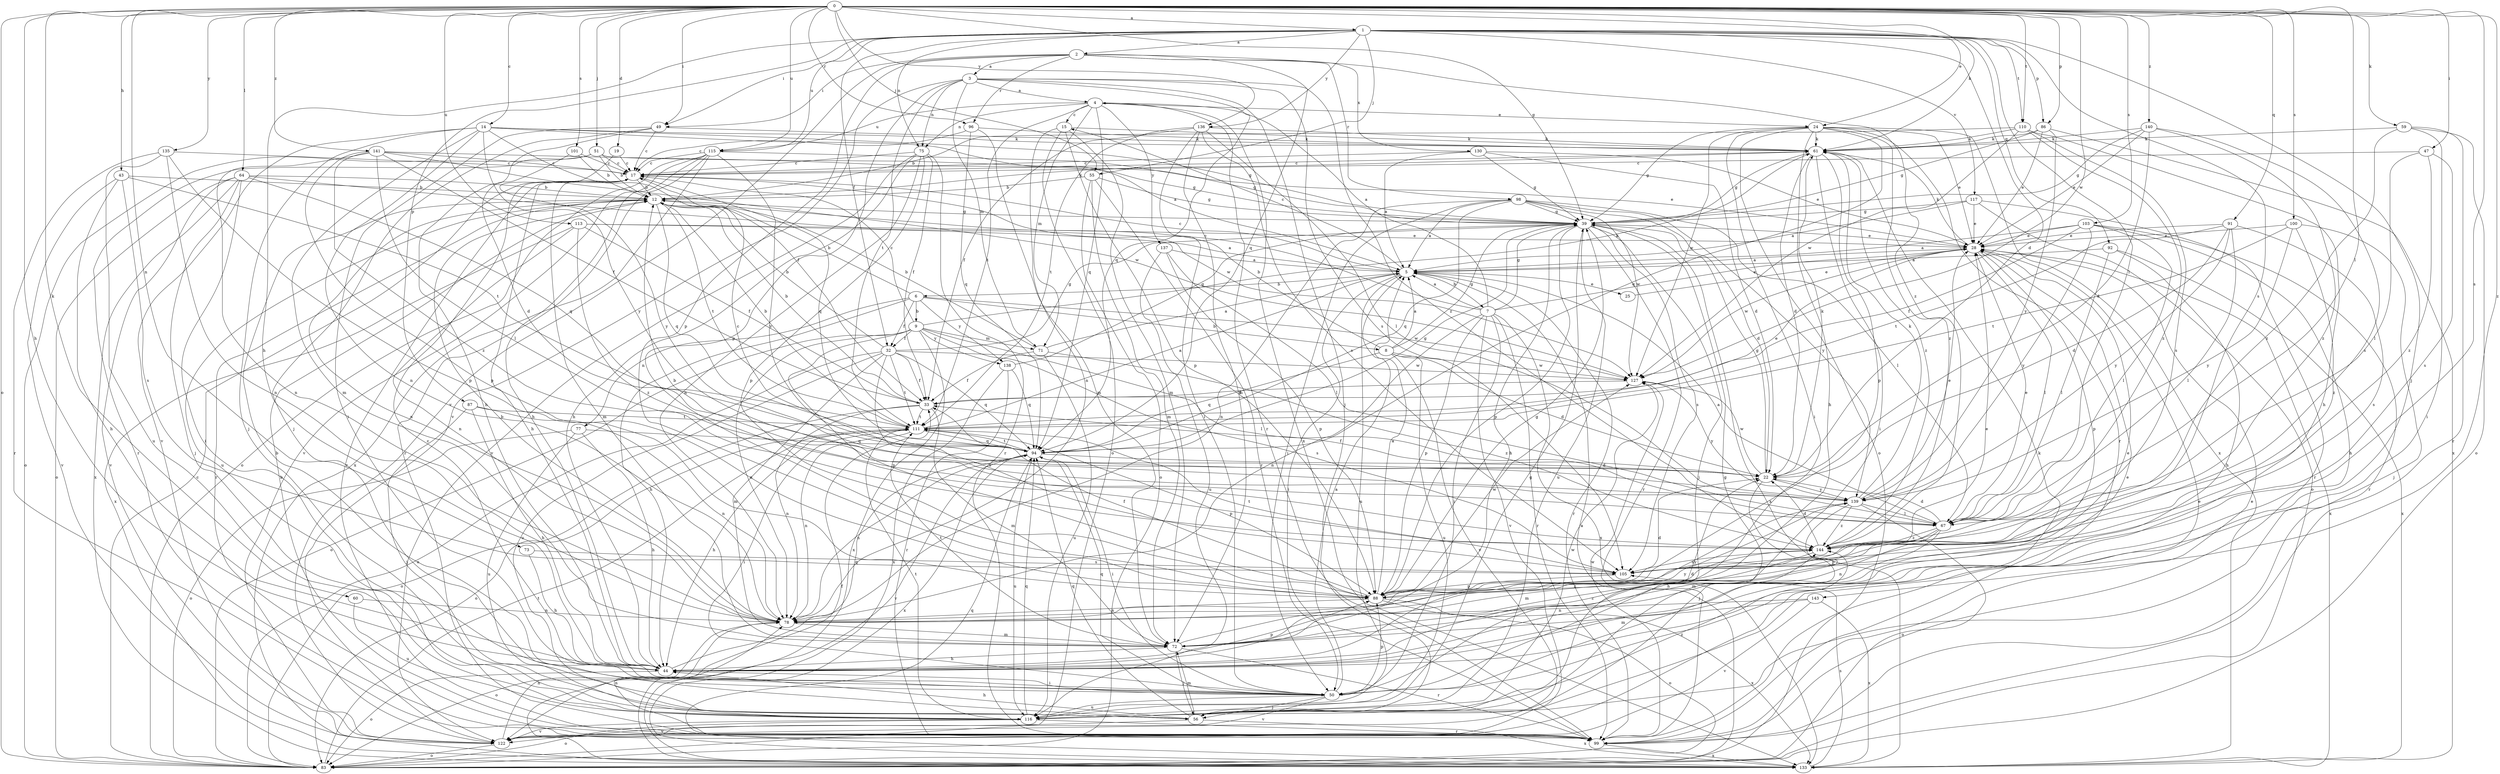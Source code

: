 strict digraph  {
0;
1;
2;
3;
4;
5;
6;
7;
8;
9;
12;
14;
15;
17;
19;
22;
24;
25;
28;
32;
33;
39;
43;
44;
47;
49;
50;
51;
55;
56;
59;
60;
61;
64;
67;
71;
72;
73;
75;
77;
78;
83;
86;
87;
88;
91;
92;
94;
96;
98;
99;
100;
101;
103;
105;
110;
111;
113;
115;
116;
117;
122;
127;
130;
133;
135;
136;
137;
138;
139;
140;
141;
143;
144;
0 -> 1  [label=a];
0 -> 14  [label=c];
0 -> 19  [label=d];
0 -> 24  [label=e];
0 -> 39  [label=g];
0 -> 43  [label=h];
0 -> 44  [label=h];
0 -> 47  [label=i];
0 -> 49  [label=i];
0 -> 51  [label=j];
0 -> 55  [label=j];
0 -> 59  [label=k];
0 -> 60  [label=k];
0 -> 61  [label=k];
0 -> 64  [label=l];
0 -> 67  [label=l];
0 -> 73  [label=n];
0 -> 83  [label=o];
0 -> 86  [label=p];
0 -> 91  [label=q];
0 -> 96  [label=r];
0 -> 100  [label=s];
0 -> 101  [label=s];
0 -> 103  [label=s];
0 -> 105  [label=s];
0 -> 110  [label=t];
0 -> 113  [label=u];
0 -> 115  [label=u];
0 -> 127  [label=w];
0 -> 135  [label=y];
0 -> 136  [label=y];
0 -> 140  [label=z];
0 -> 141  [label=z];
0 -> 143  [label=z];
1 -> 2  [label=a];
1 -> 22  [label=d];
1 -> 32  [label=f];
1 -> 44  [label=h];
1 -> 49  [label=i];
1 -> 55  [label=j];
1 -> 56  [label=j];
1 -> 67  [label=l];
1 -> 75  [label=n];
1 -> 86  [label=p];
1 -> 87  [label=p];
1 -> 92  [label=q];
1 -> 105  [label=s];
1 -> 110  [label=t];
1 -> 115  [label=u];
1 -> 117  [label=v];
1 -> 136  [label=y];
2 -> 3  [label=a];
2 -> 49  [label=i];
2 -> 88  [label=p];
2 -> 94  [label=q];
2 -> 96  [label=r];
2 -> 98  [label=r];
2 -> 122  [label=v];
2 -> 130  [label=x];
2 -> 144  [label=z];
3 -> 4  [label=a];
3 -> 56  [label=j];
3 -> 71  [label=m];
3 -> 75  [label=n];
3 -> 88  [label=p];
3 -> 94  [label=q];
3 -> 105  [label=s];
3 -> 111  [label=t];
3 -> 122  [label=v];
3 -> 144  [label=z];
4 -> 15  [label=c];
4 -> 24  [label=e];
4 -> 71  [label=m];
4 -> 75  [label=n];
4 -> 94  [label=q];
4 -> 99  [label=r];
4 -> 111  [label=t];
4 -> 115  [label=u];
4 -> 133  [label=x];
4 -> 137  [label=y];
5 -> 6  [label=b];
5 -> 7  [label=b];
5 -> 15  [label=c];
5 -> 17  [label=c];
5 -> 25  [label=e];
5 -> 50  [label=i];
5 -> 99  [label=r];
5 -> 116  [label=u];
6 -> 8  [label=b];
6 -> 9  [label=b];
6 -> 12  [label=b];
6 -> 32  [label=f];
6 -> 44  [label=h];
6 -> 77  [label=n];
6 -> 127  [label=w];
6 -> 138  [label=y];
7 -> 4  [label=a];
7 -> 5  [label=a];
7 -> 17  [label=c];
7 -> 28  [label=e];
7 -> 39  [label=g];
7 -> 50  [label=i];
7 -> 78  [label=n];
7 -> 88  [label=p];
7 -> 99  [label=r];
7 -> 122  [label=v];
7 -> 133  [label=x];
8 -> 5  [label=a];
8 -> 12  [label=b];
8 -> 22  [label=d];
8 -> 39  [label=g];
8 -> 94  [label=q];
8 -> 116  [label=u];
8 -> 122  [label=v];
8 -> 127  [label=w];
9 -> 17  [label=c];
9 -> 32  [label=f];
9 -> 61  [label=k];
9 -> 67  [label=l];
9 -> 71  [label=m];
9 -> 78  [label=n];
9 -> 83  [label=o];
9 -> 88  [label=p];
9 -> 105  [label=s];
9 -> 133  [label=x];
9 -> 138  [label=y];
12 -> 39  [label=g];
12 -> 61  [label=k];
12 -> 78  [label=n];
12 -> 94  [label=q];
12 -> 99  [label=r];
12 -> 111  [label=t];
12 -> 116  [label=u];
14 -> 5  [label=a];
14 -> 33  [label=f];
14 -> 39  [label=g];
14 -> 56  [label=j];
14 -> 61  [label=k];
14 -> 72  [label=m];
14 -> 78  [label=n];
14 -> 122  [label=v];
14 -> 139  [label=y];
15 -> 61  [label=k];
15 -> 72  [label=m];
15 -> 78  [label=n];
15 -> 83  [label=o];
15 -> 88  [label=p];
17 -> 12  [label=b];
17 -> 44  [label=h];
17 -> 72  [label=m];
17 -> 94  [label=q];
17 -> 99  [label=r];
19 -> 17  [label=c];
19 -> 139  [label=y];
22 -> 17  [label=c];
22 -> 33  [label=f];
22 -> 39  [label=g];
22 -> 56  [label=j];
22 -> 61  [label=k];
22 -> 127  [label=w];
22 -> 139  [label=y];
24 -> 28  [label=e];
24 -> 39  [label=g];
24 -> 44  [label=h];
24 -> 50  [label=i];
24 -> 61  [label=k];
24 -> 83  [label=o];
24 -> 94  [label=q];
24 -> 99  [label=r];
24 -> 127  [label=w];
24 -> 133  [label=x];
24 -> 144  [label=z];
25 -> 28  [label=e];
28 -> 5  [label=a];
28 -> 61  [label=k];
28 -> 67  [label=l];
28 -> 88  [label=p];
28 -> 127  [label=w];
28 -> 133  [label=x];
32 -> 12  [label=b];
32 -> 33  [label=f];
32 -> 39  [label=g];
32 -> 72  [label=m];
32 -> 83  [label=o];
32 -> 94  [label=q];
32 -> 105  [label=s];
32 -> 111  [label=t];
32 -> 116  [label=u];
32 -> 127  [label=w];
33 -> 12  [label=b];
33 -> 72  [label=m];
33 -> 78  [label=n];
33 -> 83  [label=o];
33 -> 111  [label=t];
39 -> 28  [label=e];
39 -> 44  [label=h];
39 -> 56  [label=j];
39 -> 88  [label=p];
39 -> 99  [label=r];
39 -> 105  [label=s];
39 -> 116  [label=u];
39 -> 133  [label=x];
43 -> 12  [label=b];
43 -> 44  [label=h];
43 -> 105  [label=s];
43 -> 111  [label=t];
43 -> 122  [label=v];
44 -> 22  [label=d];
44 -> 50  [label=i];
44 -> 83  [label=o];
44 -> 88  [label=p];
44 -> 94  [label=q];
47 -> 17  [label=c];
47 -> 67  [label=l];
47 -> 105  [label=s];
47 -> 144  [label=z];
49 -> 17  [label=c];
49 -> 44  [label=h];
49 -> 50  [label=i];
49 -> 56  [label=j];
49 -> 61  [label=k];
50 -> 5  [label=a];
50 -> 12  [label=b];
50 -> 17  [label=c];
50 -> 28  [label=e];
50 -> 56  [label=j];
50 -> 88  [label=p];
50 -> 94  [label=q];
50 -> 116  [label=u];
50 -> 122  [label=v];
51 -> 12  [label=b];
51 -> 17  [label=c];
51 -> 28  [label=e];
51 -> 83  [label=o];
51 -> 99  [label=r];
55 -> 12  [label=b];
55 -> 39  [label=g];
55 -> 72  [label=m];
55 -> 83  [label=o];
55 -> 99  [label=r];
56 -> 39  [label=g];
56 -> 44  [label=h];
56 -> 72  [label=m];
56 -> 94  [label=q];
56 -> 122  [label=v];
56 -> 133  [label=x];
59 -> 50  [label=i];
59 -> 61  [label=k];
59 -> 83  [label=o];
59 -> 99  [label=r];
59 -> 144  [label=z];
60 -> 78  [label=n];
60 -> 116  [label=u];
61 -> 17  [label=c];
61 -> 22  [label=d];
61 -> 39  [label=g];
61 -> 50  [label=i];
61 -> 88  [label=p];
61 -> 144  [label=z];
64 -> 12  [label=b];
64 -> 50  [label=i];
64 -> 56  [label=j];
64 -> 83  [label=o];
64 -> 94  [label=q];
64 -> 122  [label=v];
64 -> 127  [label=w];
64 -> 133  [label=x];
67 -> 5  [label=a];
67 -> 22  [label=d];
67 -> 28  [label=e];
67 -> 72  [label=m];
67 -> 78  [label=n];
67 -> 88  [label=p];
67 -> 144  [label=z];
71 -> 5  [label=a];
71 -> 12  [label=b];
71 -> 33  [label=f];
71 -> 116  [label=u];
71 -> 144  [label=z];
72 -> 28  [label=e];
72 -> 44  [label=h];
72 -> 56  [label=j];
72 -> 99  [label=r];
72 -> 111  [label=t];
72 -> 139  [label=y];
72 -> 144  [label=z];
73 -> 44  [label=h];
73 -> 105  [label=s];
75 -> 17  [label=c];
75 -> 33  [label=f];
75 -> 44  [label=h];
75 -> 78  [label=n];
75 -> 88  [label=p];
75 -> 99  [label=r];
75 -> 122  [label=v];
77 -> 44  [label=h];
77 -> 83  [label=o];
77 -> 94  [label=q];
77 -> 116  [label=u];
78 -> 12  [label=b];
78 -> 72  [label=m];
78 -> 83  [label=o];
78 -> 139  [label=y];
78 -> 144  [label=z];
83 -> 5  [label=a];
83 -> 17  [label=c];
83 -> 111  [label=t];
86 -> 28  [label=e];
86 -> 39  [label=g];
86 -> 61  [label=k];
86 -> 133  [label=x];
86 -> 139  [label=y];
87 -> 44  [label=h];
87 -> 56  [label=j];
87 -> 78  [label=n];
87 -> 111  [label=t];
88 -> 5  [label=a];
88 -> 22  [label=d];
88 -> 28  [label=e];
88 -> 33  [label=f];
88 -> 39  [label=g];
88 -> 78  [label=n];
88 -> 83  [label=o];
88 -> 127  [label=w];
88 -> 133  [label=x];
91 -> 22  [label=d];
91 -> 28  [label=e];
91 -> 67  [label=l];
91 -> 105  [label=s];
91 -> 111  [label=t];
91 -> 139  [label=y];
92 -> 5  [label=a];
92 -> 44  [label=h];
92 -> 67  [label=l];
92 -> 133  [label=x];
94 -> 22  [label=d];
94 -> 39  [label=g];
94 -> 50  [label=i];
94 -> 78  [label=n];
94 -> 111  [label=t];
94 -> 116  [label=u];
94 -> 122  [label=v];
94 -> 133  [label=x];
96 -> 17  [label=c];
96 -> 61  [label=k];
96 -> 72  [label=m];
96 -> 94  [label=q];
98 -> 5  [label=a];
98 -> 22  [label=d];
98 -> 39  [label=g];
98 -> 50  [label=i];
98 -> 67  [label=l];
98 -> 78  [label=n];
98 -> 94  [label=q];
98 -> 127  [label=w];
98 -> 139  [label=y];
99 -> 12  [label=b];
99 -> 28  [label=e];
99 -> 61  [label=k];
99 -> 78  [label=n];
99 -> 127  [label=w];
99 -> 133  [label=x];
100 -> 28  [label=e];
100 -> 56  [label=j];
100 -> 111  [label=t];
100 -> 139  [label=y];
100 -> 144  [label=z];
101 -> 12  [label=b];
101 -> 17  [label=c];
101 -> 22  [label=d];
103 -> 5  [label=a];
103 -> 28  [label=e];
103 -> 33  [label=f];
103 -> 44  [label=h];
103 -> 67  [label=l];
103 -> 99  [label=r];
103 -> 139  [label=y];
105 -> 88  [label=p];
105 -> 111  [label=t];
110 -> 12  [label=b];
110 -> 44  [label=h];
110 -> 61  [label=k];
110 -> 105  [label=s];
110 -> 127  [label=w];
110 -> 144  [label=z];
111 -> 5  [label=a];
111 -> 12  [label=b];
111 -> 28  [label=e];
111 -> 44  [label=h];
111 -> 50  [label=i];
111 -> 78  [label=n];
111 -> 83  [label=o];
111 -> 88  [label=p];
111 -> 94  [label=q];
113 -> 5  [label=a];
113 -> 28  [label=e];
113 -> 33  [label=f];
113 -> 78  [label=n];
113 -> 133  [label=x];
113 -> 144  [label=z];
115 -> 17  [label=c];
115 -> 39  [label=g];
115 -> 44  [label=h];
115 -> 83  [label=o];
115 -> 99  [label=r];
115 -> 122  [label=v];
115 -> 133  [label=x];
115 -> 139  [label=y];
116 -> 39  [label=g];
116 -> 83  [label=o];
116 -> 94  [label=q];
116 -> 99  [label=r];
116 -> 111  [label=t];
116 -> 122  [label=v];
116 -> 127  [label=w];
116 -> 144  [label=z];
117 -> 5  [label=a];
117 -> 28  [label=e];
117 -> 39  [label=g];
117 -> 83  [label=o];
117 -> 99  [label=r];
122 -> 28  [label=e];
122 -> 78  [label=n];
122 -> 83  [label=o];
127 -> 33  [label=f];
127 -> 139  [label=y];
130 -> 5  [label=a];
130 -> 17  [label=c];
130 -> 22  [label=d];
130 -> 28  [label=e];
130 -> 39  [label=g];
133 -> 33  [label=f];
133 -> 94  [label=q];
133 -> 105  [label=s];
135 -> 17  [label=c];
135 -> 78  [label=n];
135 -> 88  [label=p];
135 -> 99  [label=r];
135 -> 116  [label=u];
136 -> 33  [label=f];
136 -> 50  [label=i];
136 -> 61  [label=k];
136 -> 67  [label=l];
136 -> 72  [label=m];
136 -> 105  [label=s];
136 -> 111  [label=t];
137 -> 5  [label=a];
137 -> 67  [label=l];
137 -> 88  [label=p];
137 -> 116  [label=u];
138 -> 39  [label=g];
138 -> 94  [label=q];
138 -> 99  [label=r];
138 -> 133  [label=x];
139 -> 28  [label=e];
139 -> 44  [label=h];
139 -> 61  [label=k];
139 -> 67  [label=l];
139 -> 83  [label=o];
139 -> 144  [label=z];
140 -> 22  [label=d];
140 -> 28  [label=e];
140 -> 39  [label=g];
140 -> 61  [label=k];
140 -> 105  [label=s];
140 -> 144  [label=z];
141 -> 17  [label=c];
141 -> 33  [label=f];
141 -> 39  [label=g];
141 -> 67  [label=l];
141 -> 78  [label=n];
141 -> 88  [label=p];
141 -> 127  [label=w];
141 -> 144  [label=z];
143 -> 72  [label=m];
143 -> 78  [label=n];
143 -> 122  [label=v];
143 -> 133  [label=x];
144 -> 12  [label=b];
144 -> 22  [label=d];
144 -> 72  [label=m];
144 -> 105  [label=s];
}
